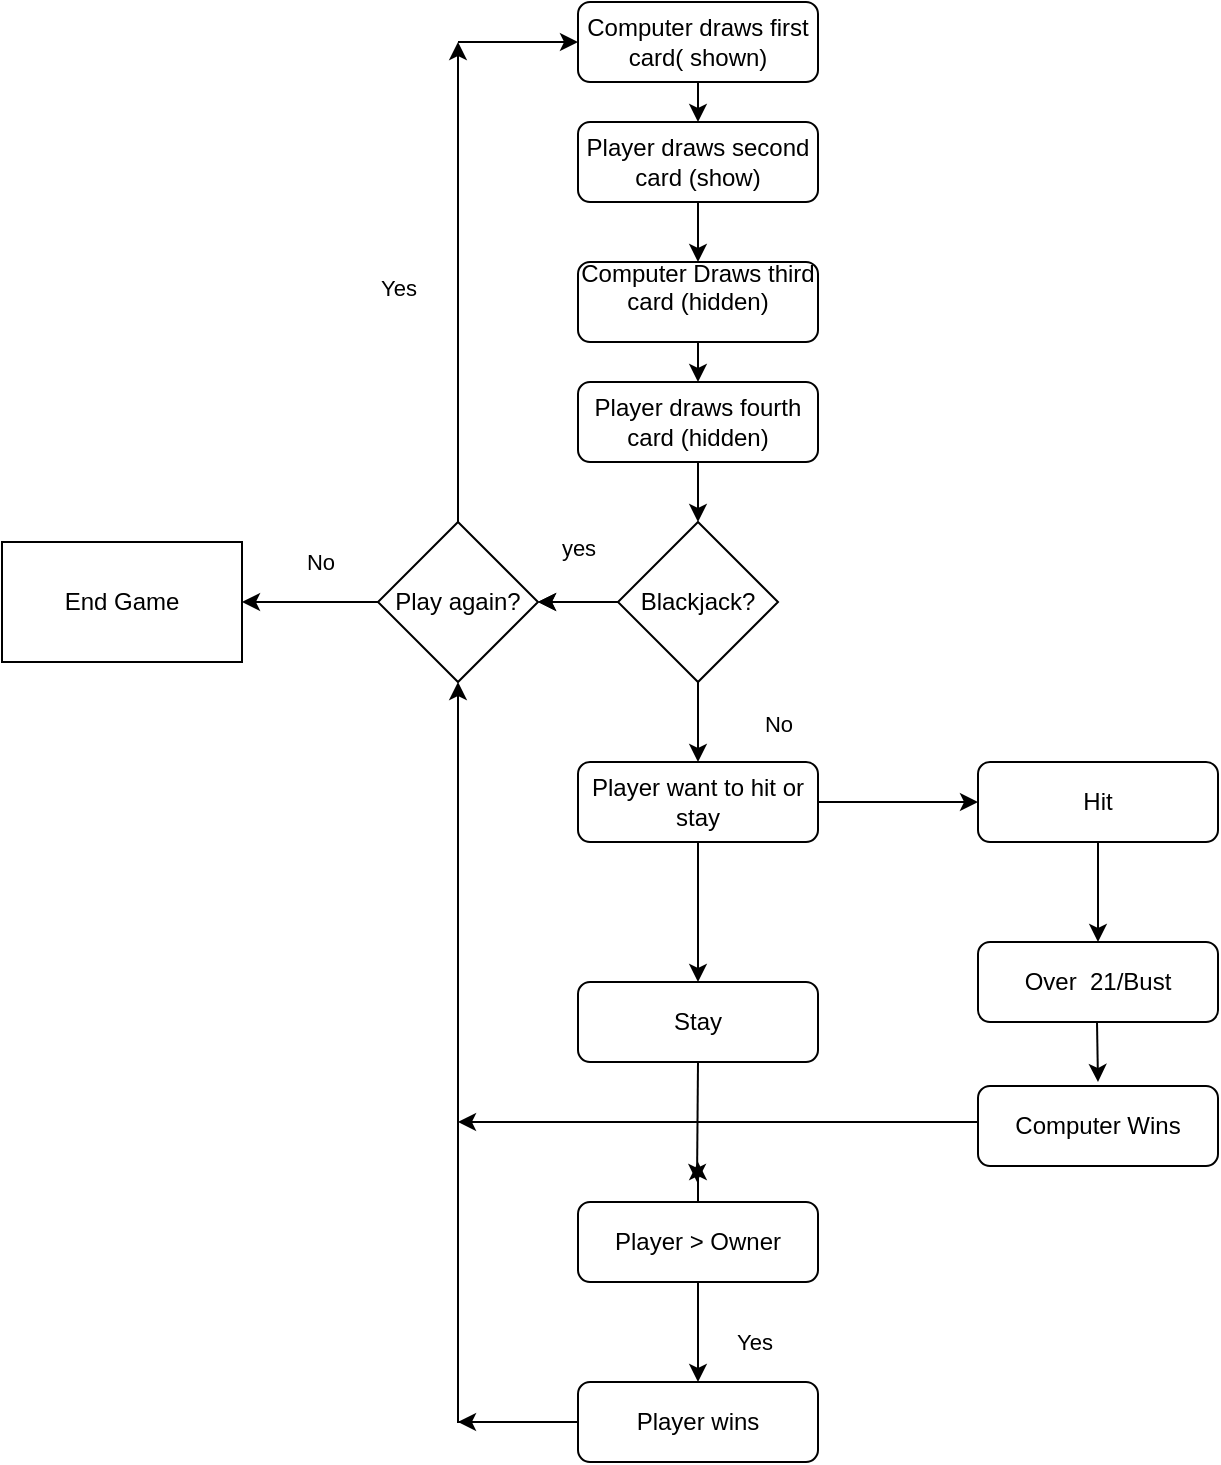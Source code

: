 <mxfile version="24.6.4" type="device">
  <diagram id="C5RBs43oDa-KdzZeNtuy" name="Page-1">
    <mxGraphModel dx="656" dy="569" grid="1" gridSize="10" guides="1" tooltips="1" connect="1" arrows="1" fold="1" page="1" pageScale="1" pageWidth="827" pageHeight="1169" math="0" shadow="0">
      <root>
        <mxCell id="WIyWlLk6GJQsqaUBKTNV-0" />
        <mxCell id="WIyWlLk6GJQsqaUBKTNV-1" parent="WIyWlLk6GJQsqaUBKTNV-0" />
        <mxCell id="KeOOfxueYRGmwYLGnFNR-5" style="edgeStyle=none;rounded=0;orthogonalLoop=1;jettySize=auto;html=1;exitX=0.5;exitY=1;exitDx=0;exitDy=0;entryX=0.5;entryY=0;entryDx=0;entryDy=0;" parent="WIyWlLk6GJQsqaUBKTNV-1" source="WIyWlLk6GJQsqaUBKTNV-3" target="KeOOfxueYRGmwYLGnFNR-0" edge="1">
          <mxGeometry relative="1" as="geometry" />
        </mxCell>
        <mxCell id="WIyWlLk6GJQsqaUBKTNV-3" value="Computer draws first card( shown)" style="rounded=1;whiteSpace=wrap;html=1;fontSize=12;glass=0;strokeWidth=1;shadow=0;" parent="WIyWlLk6GJQsqaUBKTNV-1" vertex="1">
          <mxGeometry x="328" y="20" width="120" height="40" as="geometry" />
        </mxCell>
        <mxCell id="KeOOfxueYRGmwYLGnFNR-6" style="edgeStyle=none;rounded=0;orthogonalLoop=1;jettySize=auto;html=1;exitX=0.5;exitY=1;exitDx=0;exitDy=0;entryX=0.5;entryY=0;entryDx=0;entryDy=0;" parent="WIyWlLk6GJQsqaUBKTNV-1" source="KeOOfxueYRGmwYLGnFNR-0" target="KeOOfxueYRGmwYLGnFNR-1" edge="1">
          <mxGeometry relative="1" as="geometry" />
        </mxCell>
        <mxCell id="KeOOfxueYRGmwYLGnFNR-0" value="Player draws second card (show)" style="rounded=1;whiteSpace=wrap;html=1;fontSize=12;glass=0;strokeWidth=1;shadow=0;" parent="WIyWlLk6GJQsqaUBKTNV-1" vertex="1">
          <mxGeometry x="328" y="80" width="120" height="40" as="geometry" />
        </mxCell>
        <mxCell id="KeOOfxueYRGmwYLGnFNR-7" style="edgeStyle=none;rounded=0;orthogonalLoop=1;jettySize=auto;html=1;exitX=0.5;exitY=1;exitDx=0;exitDy=0;entryX=0.5;entryY=0;entryDx=0;entryDy=0;" parent="WIyWlLk6GJQsqaUBKTNV-1" source="KeOOfxueYRGmwYLGnFNR-1" target="KeOOfxueYRGmwYLGnFNR-3" edge="1">
          <mxGeometry relative="1" as="geometry" />
        </mxCell>
        <mxCell id="KeOOfxueYRGmwYLGnFNR-1" value="Computer Draws third card (hidden)&lt;div&gt;&lt;br&gt;&lt;/div&gt;" style="rounded=1;whiteSpace=wrap;html=1;fontSize=12;glass=0;strokeWidth=1;shadow=0;" parent="WIyWlLk6GJQsqaUBKTNV-1" vertex="1">
          <mxGeometry x="328" y="150" width="120" height="40" as="geometry" />
        </mxCell>
        <mxCell id="KeOOfxueYRGmwYLGnFNR-8" style="edgeStyle=none;rounded=0;orthogonalLoop=1;jettySize=auto;html=1;exitX=0.5;exitY=1;exitDx=0;exitDy=0;entryX=0.5;entryY=0;entryDx=0;entryDy=0;" parent="WIyWlLk6GJQsqaUBKTNV-1" source="KeOOfxueYRGmwYLGnFNR-3" target="KeOOfxueYRGmwYLGnFNR-4" edge="1">
          <mxGeometry relative="1" as="geometry" />
        </mxCell>
        <mxCell id="KeOOfxueYRGmwYLGnFNR-3" value="&lt;div&gt;Player draws fourth card (hidden)&lt;/div&gt;" style="rounded=1;whiteSpace=wrap;html=1;fontSize=12;glass=0;strokeWidth=1;shadow=0;" parent="WIyWlLk6GJQsqaUBKTNV-1" vertex="1">
          <mxGeometry x="328" y="210" width="120" height="40" as="geometry" />
        </mxCell>
        <mxCell id="KeOOfxueYRGmwYLGnFNR-23" value="" style="edgeStyle=none;rounded=0;orthogonalLoop=1;jettySize=auto;html=1;" parent="WIyWlLk6GJQsqaUBKTNV-1" source="KeOOfxueYRGmwYLGnFNR-4" target="KeOOfxueYRGmwYLGnFNR-11" edge="1">
          <mxGeometry relative="1" as="geometry" />
        </mxCell>
        <mxCell id="KeOOfxueYRGmwYLGnFNR-4" value="Blackjack?" style="rhombus;whiteSpace=wrap;html=1;" parent="WIyWlLk6GJQsqaUBKTNV-1" vertex="1">
          <mxGeometry x="348" y="280" width="80" height="80" as="geometry" />
        </mxCell>
        <mxCell id="KeOOfxueYRGmwYLGnFNR-11" value="Play again?" style="rhombus;whiteSpace=wrap;html=1;" parent="WIyWlLk6GJQsqaUBKTNV-1" vertex="1">
          <mxGeometry x="228" y="280" width="80" height="80" as="geometry" />
        </mxCell>
        <mxCell id="KeOOfxueYRGmwYLGnFNR-18" value="" style="endArrow=classic;html=1;rounded=0;exitX=0;exitY=0.5;exitDx=0;exitDy=0;entryX=1;entryY=0.5;entryDx=0;entryDy=0;" parent="WIyWlLk6GJQsqaUBKTNV-1" source="KeOOfxueYRGmwYLGnFNR-4" target="KeOOfxueYRGmwYLGnFNR-11" edge="1">
          <mxGeometry width="50" height="50" relative="1" as="geometry">
            <mxPoint x="528" y="310" as="sourcePoint" />
            <mxPoint x="578" y="260" as="targetPoint" />
          </mxGeometry>
        </mxCell>
        <mxCell id="KeOOfxueYRGmwYLGnFNR-19" value="yes&lt;div&gt;&lt;br&gt;&lt;/div&gt;" style="edgeLabel;html=1;align=center;verticalAlign=middle;resizable=0;points=[];" parent="KeOOfxueYRGmwYLGnFNR-18" vertex="1" connectable="0">
          <mxGeometry x="-0.34" y="1" relative="1" as="geometry">
            <mxPoint x="-7" y="-21" as="offset" />
          </mxGeometry>
        </mxCell>
        <mxCell id="KeOOfxueYRGmwYLGnFNR-21" value="" style="endArrow=classic;html=1;rounded=0;exitX=0.5;exitY=0;exitDx=0;exitDy=0;" parent="WIyWlLk6GJQsqaUBKTNV-1" source="KeOOfxueYRGmwYLGnFNR-11" edge="1">
          <mxGeometry width="50" height="50" relative="1" as="geometry">
            <mxPoint x="568" y="310" as="sourcePoint" />
            <mxPoint x="268" y="40" as="targetPoint" />
          </mxGeometry>
        </mxCell>
        <mxCell id="KeOOfxueYRGmwYLGnFNR-22" value="Yes&lt;div&gt;&lt;br&gt;&lt;/div&gt;" style="edgeLabel;html=1;align=center;verticalAlign=middle;resizable=0;points=[];" parent="KeOOfxueYRGmwYLGnFNR-21" vertex="1" connectable="0">
          <mxGeometry x="-0.042" y="3" relative="1" as="geometry">
            <mxPoint x="-27" y="5" as="offset" />
          </mxGeometry>
        </mxCell>
        <mxCell id="KeOOfxueYRGmwYLGnFNR-25" value="" style="endArrow=classic;html=1;rounded=0;entryX=0;entryY=0.5;entryDx=0;entryDy=0;" parent="WIyWlLk6GJQsqaUBKTNV-1" target="WIyWlLk6GJQsqaUBKTNV-3" edge="1">
          <mxGeometry width="50" height="50" relative="1" as="geometry">
            <mxPoint x="268" y="40" as="sourcePoint" />
            <mxPoint x="618" y="260" as="targetPoint" />
          </mxGeometry>
        </mxCell>
        <mxCell id="KeOOfxueYRGmwYLGnFNR-32" value="" style="edgeStyle=none;rounded=0;orthogonalLoop=1;jettySize=auto;html=1;" parent="WIyWlLk6GJQsqaUBKTNV-1" source="KeOOfxueYRGmwYLGnFNR-28" target="KeOOfxueYRGmwYLGnFNR-31" edge="1">
          <mxGeometry relative="1" as="geometry" />
        </mxCell>
        <mxCell id="KeOOfxueYRGmwYLGnFNR-34" value="" style="edgeStyle=none;rounded=0;orthogonalLoop=1;jettySize=auto;html=1;" parent="WIyWlLk6GJQsqaUBKTNV-1" source="KeOOfxueYRGmwYLGnFNR-28" target="KeOOfxueYRGmwYLGnFNR-33" edge="1">
          <mxGeometry relative="1" as="geometry" />
        </mxCell>
        <mxCell id="KeOOfxueYRGmwYLGnFNR-28" value="&lt;div&gt;Player want to hit or stay&lt;/div&gt;" style="rounded=1;whiteSpace=wrap;html=1;fontSize=12;glass=0;strokeWidth=1;shadow=0;" parent="WIyWlLk6GJQsqaUBKTNV-1" vertex="1">
          <mxGeometry x="328" y="400" width="120" height="40" as="geometry" />
        </mxCell>
        <mxCell id="KeOOfxueYRGmwYLGnFNR-29" value="" style="endArrow=classic;html=1;rounded=0;exitX=0.5;exitY=1;exitDx=0;exitDy=0;entryX=0.5;entryY=0;entryDx=0;entryDy=0;" parent="WIyWlLk6GJQsqaUBKTNV-1" source="KeOOfxueYRGmwYLGnFNR-4" target="KeOOfxueYRGmwYLGnFNR-28" edge="1">
          <mxGeometry width="50" height="50" relative="1" as="geometry">
            <mxPoint x="568" y="370" as="sourcePoint" />
            <mxPoint x="618" y="320" as="targetPoint" />
          </mxGeometry>
        </mxCell>
        <mxCell id="KeOOfxueYRGmwYLGnFNR-30" value="No" style="edgeLabel;html=1;align=center;verticalAlign=middle;resizable=0;points=[];" parent="KeOOfxueYRGmwYLGnFNR-29" vertex="1" connectable="0">
          <mxGeometry x="0.02" relative="1" as="geometry">
            <mxPoint x="40" as="offset" />
          </mxGeometry>
        </mxCell>
        <mxCell id="KeOOfxueYRGmwYLGnFNR-31" value="Stay" style="whiteSpace=wrap;html=1;rounded=1;glass=0;strokeWidth=1;shadow=0;" parent="WIyWlLk6GJQsqaUBKTNV-1" vertex="1">
          <mxGeometry x="328" y="510" width="120" height="40" as="geometry" />
        </mxCell>
        <mxCell id="KeOOfxueYRGmwYLGnFNR-33" value="Hit" style="whiteSpace=wrap;html=1;rounded=1;glass=0;strokeWidth=1;shadow=0;" parent="WIyWlLk6GJQsqaUBKTNV-1" vertex="1">
          <mxGeometry x="528" y="400" width="120" height="40" as="geometry" />
        </mxCell>
        <mxCell id="dIHFcowzfQLvY8L4ZDfH-2" style="edgeStyle=orthogonalEdgeStyle;rounded=0;orthogonalLoop=1;jettySize=auto;html=1;exitX=0.5;exitY=0;exitDx=0;exitDy=0;" edge="1" parent="WIyWlLk6GJQsqaUBKTNV-1" source="dIHFcowzfQLvY8L4ZDfH-0">
          <mxGeometry relative="1" as="geometry">
            <mxPoint x="388" y="600" as="targetPoint" />
          </mxGeometry>
        </mxCell>
        <mxCell id="dIHFcowzfQLvY8L4ZDfH-0" value="Player &amp;gt; Owner" style="whiteSpace=wrap;html=1;rounded=1;glass=0;strokeWidth=1;shadow=0;" vertex="1" parent="WIyWlLk6GJQsqaUBKTNV-1">
          <mxGeometry x="328" y="620" width="120" height="40" as="geometry" />
        </mxCell>
        <mxCell id="dIHFcowzfQLvY8L4ZDfH-1" value="" style="edgeStyle=none;rounded=0;orthogonalLoop=1;jettySize=auto;html=1;exitX=0.5;exitY=1;exitDx=0;exitDy=0;" edge="1" parent="WIyWlLk6GJQsqaUBKTNV-1" source="KeOOfxueYRGmwYLGnFNR-31">
          <mxGeometry relative="1" as="geometry">
            <mxPoint x="388" y="560" as="sourcePoint" />
            <mxPoint x="387.5" y="610" as="targetPoint" />
          </mxGeometry>
        </mxCell>
        <mxCell id="dIHFcowzfQLvY8L4ZDfH-4" value="Player wins" style="whiteSpace=wrap;html=1;rounded=1;glass=0;strokeWidth=1;shadow=0;" vertex="1" parent="WIyWlLk6GJQsqaUBKTNV-1">
          <mxGeometry x="328" y="710" width="120" height="40" as="geometry" />
        </mxCell>
        <mxCell id="dIHFcowzfQLvY8L4ZDfH-5" value="" style="edgeStyle=none;rounded=0;orthogonalLoop=1;jettySize=auto;html=1;exitX=0.5;exitY=1;exitDx=0;exitDy=0;" edge="1" parent="WIyWlLk6GJQsqaUBKTNV-1">
          <mxGeometry relative="1" as="geometry">
            <mxPoint x="388" y="660" as="sourcePoint" />
            <mxPoint x="388" y="710" as="targetPoint" />
          </mxGeometry>
        </mxCell>
        <mxCell id="dIHFcowzfQLvY8L4ZDfH-6" value="Yes" style="edgeLabel;html=1;align=center;verticalAlign=middle;resizable=0;points=[];" vertex="1" connectable="0" parent="WIyWlLk6GJQsqaUBKTNV-1">
          <mxGeometry x="438" y="390" as="geometry">
            <mxPoint x="-22" y="300" as="offset" />
          </mxGeometry>
        </mxCell>
        <mxCell id="dIHFcowzfQLvY8L4ZDfH-8" value="" style="endArrow=classic;html=1;rounded=0;" edge="1" parent="WIyWlLk6GJQsqaUBKTNV-1">
          <mxGeometry width="50" height="50" relative="1" as="geometry">
            <mxPoint x="328" y="730" as="sourcePoint" />
            <mxPoint x="268" y="730" as="targetPoint" />
          </mxGeometry>
        </mxCell>
        <mxCell id="dIHFcowzfQLvY8L4ZDfH-9" value="" style="endArrow=classic;html=1;rounded=0;entryX=0.5;entryY=1;entryDx=0;entryDy=0;" edge="1" parent="WIyWlLk6GJQsqaUBKTNV-1" target="KeOOfxueYRGmwYLGnFNR-11">
          <mxGeometry width="50" height="50" relative="1" as="geometry">
            <mxPoint x="278" y="730" as="sourcePoint" />
            <mxPoint x="528" y="560" as="targetPoint" />
            <Array as="points">
              <mxPoint x="268" y="730" />
            </Array>
          </mxGeometry>
        </mxCell>
        <mxCell id="dIHFcowzfQLvY8L4ZDfH-10" value="" style="endArrow=classic;html=1;rounded=0;exitX=0.5;exitY=1;exitDx=0;exitDy=0;" edge="1" parent="WIyWlLk6GJQsqaUBKTNV-1" source="KeOOfxueYRGmwYLGnFNR-33">
          <mxGeometry width="50" height="50" relative="1" as="geometry">
            <mxPoint x="718" y="460" as="sourcePoint" />
            <mxPoint x="588" y="490" as="targetPoint" />
          </mxGeometry>
        </mxCell>
        <mxCell id="dIHFcowzfQLvY8L4ZDfH-12" value="End Game" style="rounded=0;whiteSpace=wrap;html=1;" vertex="1" parent="WIyWlLk6GJQsqaUBKTNV-1">
          <mxGeometry x="40" y="290" width="120" height="60" as="geometry" />
        </mxCell>
        <mxCell id="dIHFcowzfQLvY8L4ZDfH-13" value="Over&amp;nbsp; 21/Bust" style="whiteSpace=wrap;html=1;rounded=1;glass=0;strokeWidth=1;shadow=0;" vertex="1" parent="WIyWlLk6GJQsqaUBKTNV-1">
          <mxGeometry x="528" y="490" width="120" height="40" as="geometry" />
        </mxCell>
        <mxCell id="dIHFcowzfQLvY8L4ZDfH-14" value="Computer Wins" style="whiteSpace=wrap;html=1;rounded=1;glass=0;strokeWidth=1;shadow=0;" vertex="1" parent="WIyWlLk6GJQsqaUBKTNV-1">
          <mxGeometry x="528" y="562" width="120" height="40" as="geometry" />
        </mxCell>
        <mxCell id="dIHFcowzfQLvY8L4ZDfH-15" value="" style="endArrow=classic;html=1;rounded=0;exitX=0.5;exitY=1;exitDx=0;exitDy=0;" edge="1" parent="WIyWlLk6GJQsqaUBKTNV-1">
          <mxGeometry width="50" height="50" relative="1" as="geometry">
            <mxPoint x="587.5" y="530" as="sourcePoint" />
            <mxPoint x="588" y="560" as="targetPoint" />
          </mxGeometry>
        </mxCell>
        <mxCell id="dIHFcowzfQLvY8L4ZDfH-16" value="" style="endArrow=classic;html=1;rounded=0;" edge="1" parent="WIyWlLk6GJQsqaUBKTNV-1">
          <mxGeometry width="50" height="50" relative="1" as="geometry">
            <mxPoint x="528" y="580" as="sourcePoint" />
            <mxPoint x="268" y="580" as="targetPoint" />
          </mxGeometry>
        </mxCell>
        <mxCell id="dIHFcowzfQLvY8L4ZDfH-22" value="" style="endArrow=classic;html=1;rounded=0;exitX=0;exitY=0.5;exitDx=0;exitDy=0;" edge="1" parent="WIyWlLk6GJQsqaUBKTNV-1" source="KeOOfxueYRGmwYLGnFNR-11">
          <mxGeometry width="50" height="50" relative="1" as="geometry">
            <mxPoint x="220" y="310" as="sourcePoint" />
            <mxPoint x="160" y="320" as="targetPoint" />
            <Array as="points">
              <mxPoint x="160" y="320" />
            </Array>
          </mxGeometry>
        </mxCell>
        <mxCell id="dIHFcowzfQLvY8L4ZDfH-23" value="No" style="edgeLabel;html=1;align=center;verticalAlign=middle;resizable=0;points=[];" vertex="1" connectable="0" parent="dIHFcowzfQLvY8L4ZDfH-22">
          <mxGeometry x="-0.34" y="1" relative="1" as="geometry">
            <mxPoint x="-7" y="-21" as="offset" />
          </mxGeometry>
        </mxCell>
      </root>
    </mxGraphModel>
  </diagram>
</mxfile>
